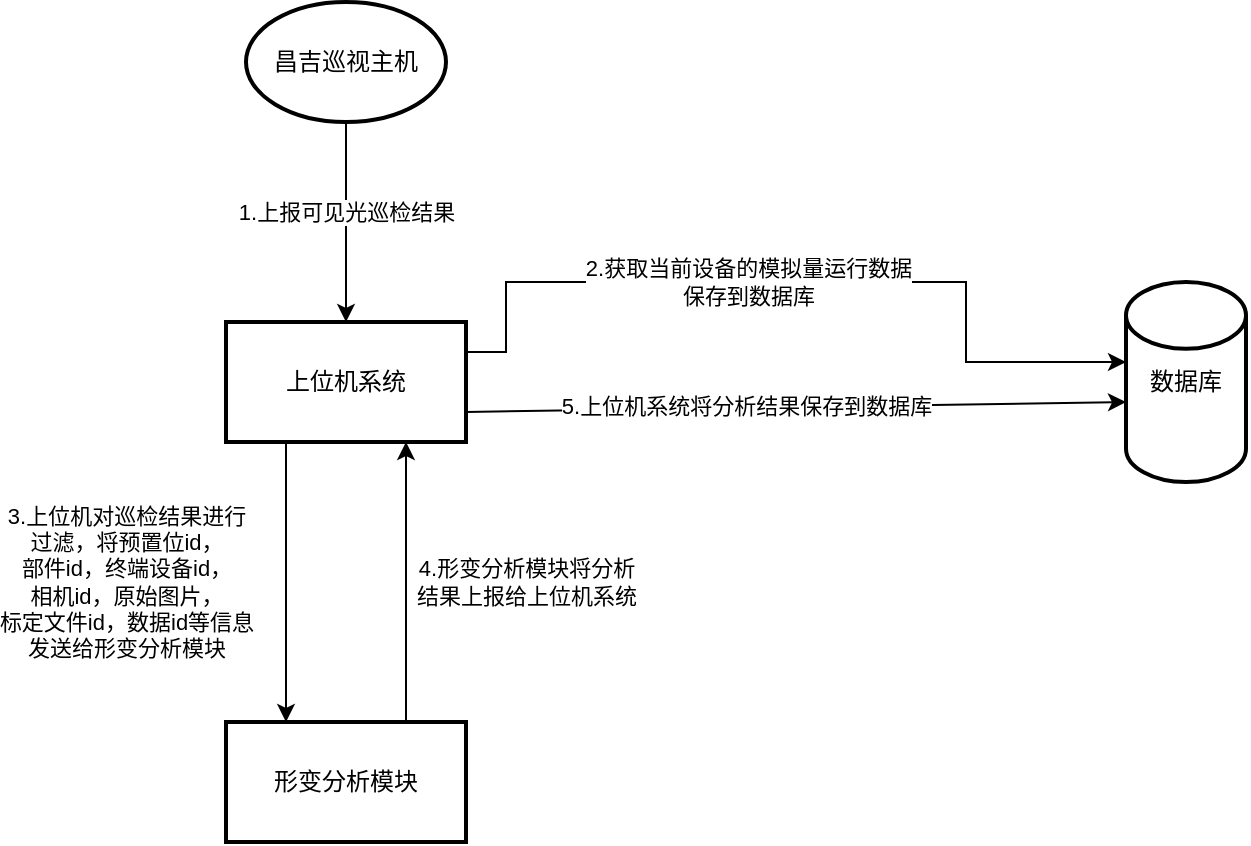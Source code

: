 <mxfile version="16.6.4" type="github">
  <diagram id="UuuZ4-HdQKZMtrYlUDtB" name="Page-1">
    <mxGraphModel dx="1426" dy="627" grid="1" gridSize="10" guides="1" tooltips="1" connect="1" arrows="1" fold="1" page="1" pageScale="1" pageWidth="827" pageHeight="1169" math="0" shadow="0">
      <root>
        <mxCell id="0" />
        <mxCell id="1" parent="0" />
        <mxCell id="fGFA6BrNCQIEQ8YfSRlI-1" value="" style="edgeStyle=orthogonalEdgeStyle;rounded=0;orthogonalLoop=1;jettySize=auto;html=1;" edge="1" parent="1" source="fGFA6BrNCQIEQ8YfSRlI-3" target="fGFA6BrNCQIEQ8YfSRlI-10">
          <mxGeometry relative="1" as="geometry" />
        </mxCell>
        <mxCell id="fGFA6BrNCQIEQ8YfSRlI-2" value="1.上报可见光巡检结果" style="edgeLabel;html=1;align=center;verticalAlign=middle;resizable=0;points=[];" vertex="1" connectable="0" parent="fGFA6BrNCQIEQ8YfSRlI-1">
          <mxGeometry x="-0.1" relative="1" as="geometry">
            <mxPoint as="offset" />
          </mxGeometry>
        </mxCell>
        <mxCell id="fGFA6BrNCQIEQ8YfSRlI-3" value="昌吉巡视主机" style="strokeWidth=2;html=1;shape=mxgraph.flowchart.start_1;whiteSpace=wrap;" vertex="1" parent="1">
          <mxGeometry x="230" y="130" width="100" height="60" as="geometry" />
        </mxCell>
        <mxCell id="fGFA6BrNCQIEQ8YfSRlI-4" value="" style="edgeStyle=orthogonalEdgeStyle;rounded=0;orthogonalLoop=1;jettySize=auto;html=1;exitX=0.25;exitY=1;exitDx=0;exitDy=0;entryX=0.25;entryY=0;entryDx=0;entryDy=0;" edge="1" parent="1" source="fGFA6BrNCQIEQ8YfSRlI-10" target="fGFA6BrNCQIEQ8YfSRlI-13">
          <mxGeometry relative="1" as="geometry" />
        </mxCell>
        <mxCell id="fGFA6BrNCQIEQ8YfSRlI-5" value="3.上位机对巡检结果进行&lt;br&gt;过滤，将预置位id，&lt;br&gt;部件id，终端设备id，&lt;br&gt;相机id，原始图片，&lt;br&gt;标定文件id，数据id等信息&lt;br&gt;发送给形变分析模块" style="edgeLabel;html=1;align=center;verticalAlign=middle;resizable=0;points=[];" vertex="1" connectable="0" parent="fGFA6BrNCQIEQ8YfSRlI-4">
          <mxGeometry x="-0.071" relative="1" as="geometry">
            <mxPoint x="-80" y="5" as="offset" />
          </mxGeometry>
        </mxCell>
        <mxCell id="fGFA6BrNCQIEQ8YfSRlI-6" style="edgeStyle=orthogonalEdgeStyle;rounded=0;orthogonalLoop=1;jettySize=auto;html=1;exitX=1;exitY=0.25;exitDx=0;exitDy=0;" edge="1" parent="1" source="fGFA6BrNCQIEQ8YfSRlI-10" target="fGFA6BrNCQIEQ8YfSRlI-14">
          <mxGeometry relative="1" as="geometry">
            <Array as="points">
              <mxPoint x="360" y="305" />
              <mxPoint x="360" y="270" />
              <mxPoint x="590" y="270" />
              <mxPoint x="590" y="310" />
            </Array>
          </mxGeometry>
        </mxCell>
        <mxCell id="fGFA6BrNCQIEQ8YfSRlI-7" value="2.获取当前设备的模拟量运行数据&lt;br&gt;保存到数据库" style="edgeLabel;html=1;align=center;verticalAlign=middle;resizable=0;points=[];" vertex="1" connectable="0" parent="fGFA6BrNCQIEQ8YfSRlI-6">
          <mxGeometry x="-0.074" y="-1" relative="1" as="geometry">
            <mxPoint x="-12" y="-1" as="offset" />
          </mxGeometry>
        </mxCell>
        <mxCell id="fGFA6BrNCQIEQ8YfSRlI-8" style="rounded=0;orthogonalLoop=1;jettySize=auto;html=1;exitX=1;exitY=0.75;exitDx=0;exitDy=0;entryX=0;entryY=0.6;entryDx=0;entryDy=0;entryPerimeter=0;" edge="1" parent="1" source="fGFA6BrNCQIEQ8YfSRlI-10" target="fGFA6BrNCQIEQ8YfSRlI-14">
          <mxGeometry relative="1" as="geometry" />
        </mxCell>
        <mxCell id="fGFA6BrNCQIEQ8YfSRlI-9" value="5.上位机系统将分析结果保存到数据库" style="edgeLabel;html=1;align=center;verticalAlign=middle;resizable=0;points=[];" vertex="1" connectable="0" parent="fGFA6BrNCQIEQ8YfSRlI-8">
          <mxGeometry x="-0.297" y="1" relative="1" as="geometry">
            <mxPoint x="24" as="offset" />
          </mxGeometry>
        </mxCell>
        <mxCell id="fGFA6BrNCQIEQ8YfSRlI-10" value="上位机系统" style="whiteSpace=wrap;html=1;strokeWidth=2;" vertex="1" parent="1">
          <mxGeometry x="220" y="290" width="120" height="60" as="geometry" />
        </mxCell>
        <mxCell id="fGFA6BrNCQIEQ8YfSRlI-11" style="edgeStyle=orthogonalEdgeStyle;rounded=0;orthogonalLoop=1;jettySize=auto;html=1;exitX=0.75;exitY=0;exitDx=0;exitDy=0;entryX=0.75;entryY=1;entryDx=0;entryDy=0;" edge="1" parent="1" source="fGFA6BrNCQIEQ8YfSRlI-13" target="fGFA6BrNCQIEQ8YfSRlI-10">
          <mxGeometry relative="1" as="geometry" />
        </mxCell>
        <mxCell id="fGFA6BrNCQIEQ8YfSRlI-12" value="4.形变分析模块将分析&lt;br&gt;结果上报给上位机系统" style="edgeLabel;html=1;align=center;verticalAlign=middle;resizable=0;points=[];" vertex="1" connectable="0" parent="fGFA6BrNCQIEQ8YfSRlI-11">
          <mxGeometry x="0.029" relative="1" as="geometry">
            <mxPoint x="60" y="2" as="offset" />
          </mxGeometry>
        </mxCell>
        <mxCell id="fGFA6BrNCQIEQ8YfSRlI-13" value="形变分析模块" style="whiteSpace=wrap;html=1;strokeWidth=2;" vertex="1" parent="1">
          <mxGeometry x="220" y="490" width="120" height="60" as="geometry" />
        </mxCell>
        <mxCell id="fGFA6BrNCQIEQ8YfSRlI-14" value="数据库" style="strokeWidth=2;html=1;shape=mxgraph.flowchart.database;whiteSpace=wrap;" vertex="1" parent="1">
          <mxGeometry x="670" y="270" width="60" height="100" as="geometry" />
        </mxCell>
      </root>
    </mxGraphModel>
  </diagram>
</mxfile>
